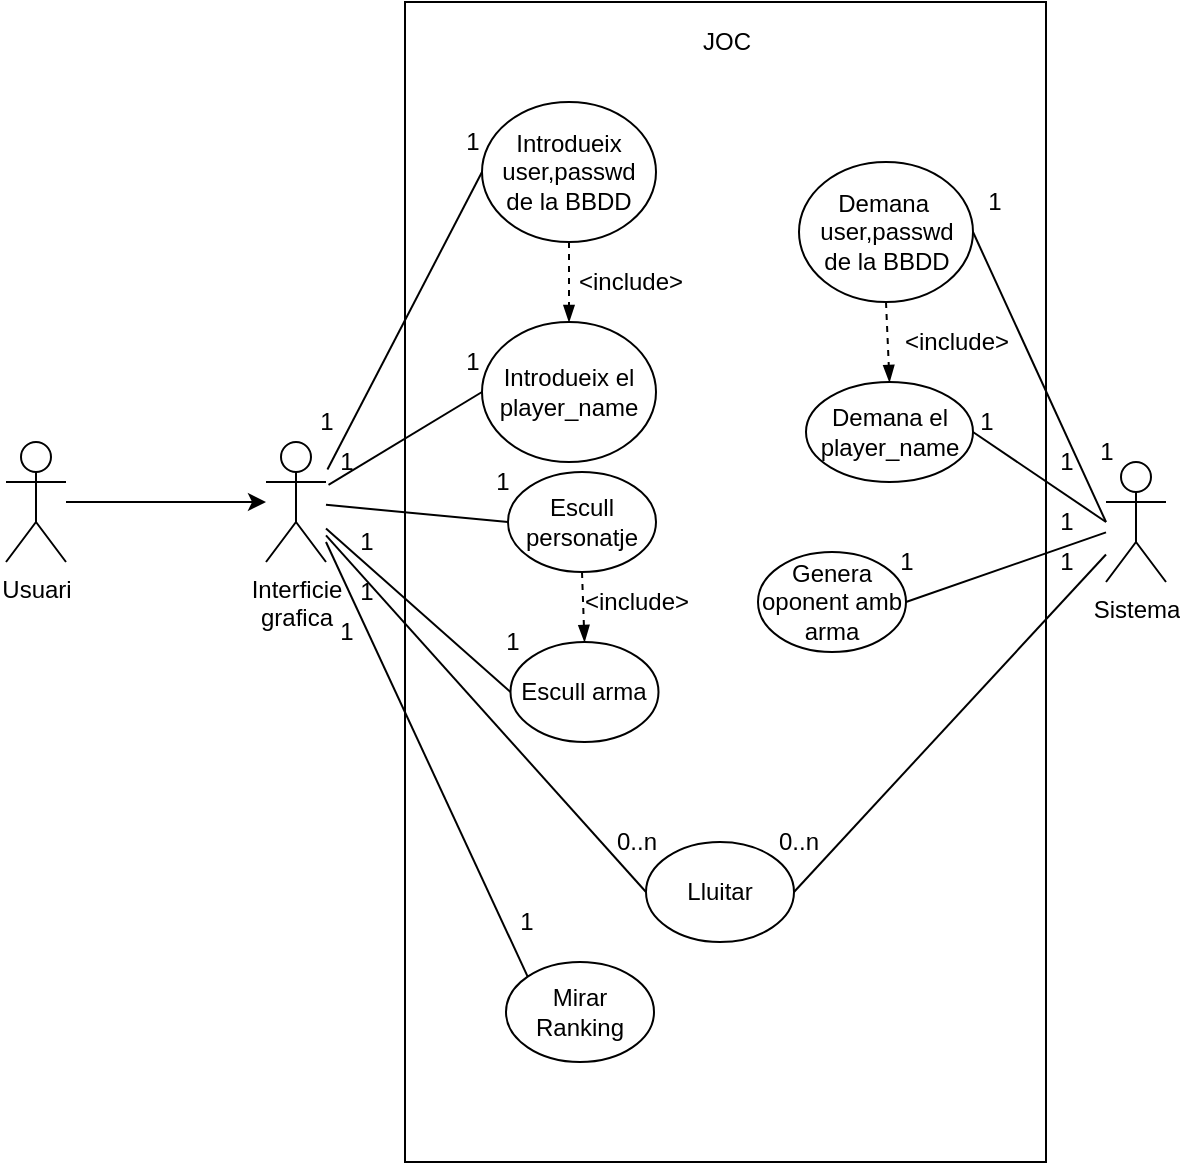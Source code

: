 <mxfile version="14.6.11" type="device"><diagram id="HAcKIJDrUcwdFLAYL2ll" name="Page-1"><mxGraphModel dx="952" dy="548" grid="1" gridSize="10" guides="1" tooltips="1" connect="1" arrows="1" fold="1" page="1" pageScale="1" pageWidth="827" pageHeight="1169" math="0" shadow="0"><root><mxCell id="0"/><mxCell id="1" parent="0"/><mxCell id="7GnJ6-5NG2d6BalJ1joT-27" value="" style="rounded=0;whiteSpace=wrap;html=1;" parent="1" vertex="1"><mxGeometry x="279.5" y="10" width="320.5" height="580" as="geometry"/></mxCell><mxCell id="7GnJ6-5NG2d6BalJ1joT-1" value="Interficie&lt;br&gt;grafica" style="shape=umlActor;verticalLabelPosition=bottom;verticalAlign=top;html=1;" parent="1" vertex="1"><mxGeometry x="210" y="230" width="30" height="60" as="geometry"/></mxCell><mxCell id="7GnJ6-5NG2d6BalJ1joT-5" value="" style="edgeStyle=orthogonalEdgeStyle;rounded=0;orthogonalLoop=1;jettySize=auto;html=1;" parent="1" source="7GnJ6-5NG2d6BalJ1joT-3" target="7GnJ6-5NG2d6BalJ1joT-1" edge="1"><mxGeometry relative="1" as="geometry"/></mxCell><mxCell id="7GnJ6-5NG2d6BalJ1joT-3" value="Usuari" style="shape=umlActor;verticalLabelPosition=bottom;verticalAlign=top;html=1;" parent="1" vertex="1"><mxGeometry x="80" y="230" width="30" height="60" as="geometry"/></mxCell><mxCell id="7GnJ6-5NG2d6BalJ1joT-10" style="rounded=0;orthogonalLoop=1;jettySize=auto;html=1;exitX=0;exitY=0.5;exitDx=0;exitDy=0;endArrow=none;endFill=0;" parent="1" source="7GnJ6-5NG2d6BalJ1joT-6" edge="1" target="7GnJ6-5NG2d6BalJ1joT-1"><mxGeometry relative="1" as="geometry"><mxPoint x="250" y="260" as="targetPoint"/></mxGeometry></mxCell><mxCell id="7GnJ6-5NG2d6BalJ1joT-29" style="edgeStyle=none;rounded=0;orthogonalLoop=1;jettySize=auto;html=1;exitX=0.5;exitY=1;exitDx=0;exitDy=0;entryX=0.5;entryY=0;entryDx=0;entryDy=0;endArrow=blockThin;endFill=1;dashed=1;" parent="1" source="7GnJ6-5NG2d6BalJ1joT-6" target="7GnJ6-5NG2d6BalJ1joT-8" edge="1"><mxGeometry relative="1" as="geometry"/></mxCell><mxCell id="7GnJ6-5NG2d6BalJ1joT-6" value="Escull personatje" style="ellipse;whiteSpace=wrap;html=1;" parent="1" vertex="1"><mxGeometry x="331" y="245" width="74" height="50" as="geometry"/></mxCell><mxCell id="7GnJ6-5NG2d6BalJ1joT-13" style="edgeStyle=none;rounded=0;orthogonalLoop=1;jettySize=auto;html=1;exitX=1;exitY=0.5;exitDx=0;exitDy=0;endArrow=none;endFill=0;" parent="1" source="7GnJ6-5NG2d6BalJ1joT-7" target="7GnJ6-5NG2d6BalJ1joT-12" edge="1"><mxGeometry relative="1" as="geometry"/></mxCell><mxCell id="7GnJ6-5NG2d6BalJ1joT-7" value="Genera oponent amb arma" style="ellipse;whiteSpace=wrap;html=1;" parent="1" vertex="1"><mxGeometry x="456" y="285" width="74" height="50" as="geometry"/></mxCell><mxCell id="7GnJ6-5NG2d6BalJ1joT-11" style="edgeStyle=none;rounded=0;orthogonalLoop=1;jettySize=auto;html=1;exitX=0;exitY=0.5;exitDx=0;exitDy=0;endArrow=none;endFill=0;" parent="1" source="7GnJ6-5NG2d6BalJ1joT-8" target="7GnJ6-5NG2d6BalJ1joT-1" edge="1"><mxGeometry relative="1" as="geometry"/></mxCell><mxCell id="7GnJ6-5NG2d6BalJ1joT-8" value="Escull arma" style="ellipse;whiteSpace=wrap;html=1;" parent="1" vertex="1"><mxGeometry x="332.25" y="330" width="74" height="50" as="geometry"/></mxCell><mxCell id="7GnJ6-5NG2d6BalJ1joT-14" style="edgeStyle=none;rounded=0;orthogonalLoop=1;jettySize=auto;html=1;exitX=0;exitY=0.5;exitDx=0;exitDy=0;endArrow=none;endFill=0;" parent="1" source="7GnJ6-5NG2d6BalJ1joT-9" target="7GnJ6-5NG2d6BalJ1joT-1" edge="1"><mxGeometry relative="1" as="geometry"/></mxCell><mxCell id="7GnJ6-5NG2d6BalJ1joT-15" style="edgeStyle=none;rounded=0;orthogonalLoop=1;jettySize=auto;html=1;exitX=1;exitY=0.5;exitDx=0;exitDy=0;endArrow=none;endFill=0;" parent="1" source="7GnJ6-5NG2d6BalJ1joT-9" target="7GnJ6-5NG2d6BalJ1joT-12" edge="1"><mxGeometry relative="1" as="geometry"/></mxCell><mxCell id="7GnJ6-5NG2d6BalJ1joT-9" value="Lluitar" style="ellipse;whiteSpace=wrap;html=1;" parent="1" vertex="1"><mxGeometry x="400" y="430" width="74" height="50" as="geometry"/></mxCell><mxCell id="7GnJ6-5NG2d6BalJ1joT-12" value="Sistema" style="shape=umlActor;verticalLabelPosition=bottom;verticalAlign=top;html=1;" parent="1" vertex="1"><mxGeometry x="630" y="240" width="30" height="60" as="geometry"/></mxCell><mxCell id="7GnJ6-5NG2d6BalJ1joT-16" value="1" style="text;html=1;align=center;verticalAlign=middle;resizable=0;points=[];autosize=1;strokeColor=none;" parent="1" vertex="1"><mxGeometry x="230" y="210" width="20" height="20" as="geometry"/></mxCell><mxCell id="7GnJ6-5NG2d6BalJ1joT-17" value="1" style="text;html=1;align=center;verticalAlign=middle;resizable=0;points=[];autosize=1;strokeColor=none;" parent="1" vertex="1"><mxGeometry x="318" y="240" width="20" height="20" as="geometry"/></mxCell><mxCell id="7GnJ6-5NG2d6BalJ1joT-18" value="1" style="text;html=1;align=center;verticalAlign=middle;resizable=0;points=[];autosize=1;strokeColor=none;" parent="1" vertex="1"><mxGeometry x="240" y="230" width="20" height="20" as="geometry"/></mxCell><mxCell id="7GnJ6-5NG2d6BalJ1joT-20" value="1" style="text;html=1;align=center;verticalAlign=middle;resizable=0;points=[];autosize=1;strokeColor=none;" parent="1" vertex="1"><mxGeometry x="303" y="70" width="20" height="20" as="geometry"/></mxCell><mxCell id="7GnJ6-5NG2d6BalJ1joT-21" value="1" style="text;html=1;align=center;verticalAlign=middle;resizable=0;points=[];autosize=1;strokeColor=none;" parent="1" vertex="1"><mxGeometry x="620" y="225" width="20" height="20" as="geometry"/></mxCell><mxCell id="7GnJ6-5NG2d6BalJ1joT-22" value="1" style="text;html=1;align=center;verticalAlign=middle;resizable=0;points=[];autosize=1;strokeColor=none;" parent="1" vertex="1"><mxGeometry x="520" y="280" width="20" height="20" as="geometry"/></mxCell><mxCell id="7GnJ6-5NG2d6BalJ1joT-23" value="1" style="text;html=1;align=center;verticalAlign=middle;resizable=0;points=[];autosize=1;strokeColor=none;" parent="1" vertex="1"><mxGeometry x="250" y="270" width="20" height="20" as="geometry"/></mxCell><mxCell id="7GnJ6-5NG2d6BalJ1joT-24" value="0..n" style="text;html=1;align=center;verticalAlign=middle;resizable=0;points=[];autosize=1;strokeColor=none;" parent="1" vertex="1"><mxGeometry x="375" y="420" width="40" height="20" as="geometry"/></mxCell><mxCell id="7GnJ6-5NG2d6BalJ1joT-25" value="0..n" style="text;html=1;align=center;verticalAlign=middle;resizable=0;points=[];autosize=1;strokeColor=none;" parent="1" vertex="1"><mxGeometry x="456" y="420" width="40" height="20" as="geometry"/></mxCell><mxCell id="7GnJ6-5NG2d6BalJ1joT-26" value="1" style="text;html=1;align=center;verticalAlign=middle;resizable=0;points=[];autosize=1;strokeColor=none;" parent="1" vertex="1"><mxGeometry x="330" y="460" width="20" height="20" as="geometry"/></mxCell><mxCell id="7GnJ6-5NG2d6BalJ1joT-28" value="JOC" style="text;html=1;align=center;verticalAlign=middle;resizable=0;points=[];autosize=1;strokeColor=none;" parent="1" vertex="1"><mxGeometry x="419.75" y="20" width="40" height="20" as="geometry"/></mxCell><mxCell id="7GnJ6-5NG2d6BalJ1joT-30" value="&amp;lt;include&amp;gt;" style="text;html=1;align=center;verticalAlign=middle;resizable=0;points=[];autosize=1;strokeColor=none;" parent="1" vertex="1"><mxGeometry x="360" y="300" width="70" height="20" as="geometry"/></mxCell><mxCell id="C2T0BjxdCzzLrKZzQhR_-2" style="rounded=0;orthogonalLoop=1;jettySize=auto;html=1;exitX=0;exitY=0;exitDx=0;exitDy=0;endArrow=none;endFill=0;" parent="1" source="C2T0BjxdCzzLrKZzQhR_-1" edge="1"><mxGeometry relative="1" as="geometry"><mxPoint x="240" y="280" as="targetPoint"/></mxGeometry></mxCell><mxCell id="C2T0BjxdCzzLrKZzQhR_-1" value="Mirar Ranking" style="ellipse;whiteSpace=wrap;html=1;" parent="1" vertex="1"><mxGeometry x="330" y="490" width="74" height="50" as="geometry"/></mxCell><mxCell id="aAVDLjtHf0Jgn_9ckFUV-1" value="Demana&amp;nbsp; user,passwd&lt;br&gt;de la BBDD" style="ellipse;whiteSpace=wrap;html=1;" vertex="1" parent="1"><mxGeometry x="476.5" y="90" width="87" height="70" as="geometry"/></mxCell><mxCell id="aAVDLjtHf0Jgn_9ckFUV-2" style="edgeStyle=none;rounded=0;orthogonalLoop=1;jettySize=auto;html=1;exitX=1;exitY=0.5;exitDx=0;exitDy=0;endArrow=none;endFill=0;" edge="1" parent="1" source="aAVDLjtHf0Jgn_9ckFUV-1"><mxGeometry relative="1" as="geometry"><mxPoint x="431.5" y="365" as="sourcePoint"/><mxPoint x="630" y="270" as="targetPoint"/></mxGeometry></mxCell><mxCell id="aAVDLjtHf0Jgn_9ckFUV-3" value="Demana el player_name" style="ellipse;whiteSpace=wrap;html=1;" vertex="1" parent="1"><mxGeometry x="480" y="200" width="83.5" height="50" as="geometry"/></mxCell><mxCell id="aAVDLjtHf0Jgn_9ckFUV-4" style="edgeStyle=none;rounded=0;orthogonalLoop=1;jettySize=auto;html=1;exitX=0.5;exitY=1;exitDx=0;exitDy=0;entryX=0.5;entryY=0;entryDx=0;entryDy=0;endArrow=blockThin;endFill=1;dashed=1;" edge="1" parent="1" source="aAVDLjtHf0Jgn_9ckFUV-1" target="aAVDLjtHf0Jgn_9ckFUV-3"><mxGeometry relative="1" as="geometry"><mxPoint x="425" y="170" as="sourcePoint"/><mxPoint x="425" y="200" as="targetPoint"/></mxGeometry></mxCell><mxCell id="aAVDLjtHf0Jgn_9ckFUV-5" value="&amp;lt;include&amp;gt;" style="text;html=1;align=center;verticalAlign=middle;resizable=0;points=[];autosize=1;strokeColor=none;" vertex="1" parent="1"><mxGeometry x="520" y="170" width="70" height="20" as="geometry"/></mxCell><mxCell id="aAVDLjtHf0Jgn_9ckFUV-7" style="edgeStyle=none;rounded=0;orthogonalLoop=1;jettySize=auto;html=1;exitX=1;exitY=0.5;exitDx=0;exitDy=0;endArrow=none;endFill=0;" edge="1" parent="1" source="aAVDLjtHf0Jgn_9ckFUV-3"><mxGeometry relative="1" as="geometry"><mxPoint x="573.5" y="135" as="sourcePoint"/><mxPoint x="630" y="270" as="targetPoint"/></mxGeometry></mxCell><mxCell id="aAVDLjtHf0Jgn_9ckFUV-8" value="1" style="text;html=1;align=center;verticalAlign=middle;resizable=0;points=[];autosize=1;strokeColor=none;" vertex="1" parent="1"><mxGeometry x="560" y="210" width="20" height="20" as="geometry"/></mxCell><mxCell id="aAVDLjtHf0Jgn_9ckFUV-9" value="1" style="text;html=1;align=center;verticalAlign=middle;resizable=0;points=[];autosize=1;strokeColor=none;" vertex="1" parent="1"><mxGeometry x="563.5" y="100" width="20" height="20" as="geometry"/></mxCell><mxCell id="aAVDLjtHf0Jgn_9ckFUV-10" value="Introdueix user,passwd&lt;br&gt;de la BBDD" style="ellipse;whiteSpace=wrap;html=1;" vertex="1" parent="1"><mxGeometry x="318" y="60" width="87" height="70" as="geometry"/></mxCell><mxCell id="aAVDLjtHf0Jgn_9ckFUV-11" value="Introdueix el player_name" style="ellipse;whiteSpace=wrap;html=1;" vertex="1" parent="1"><mxGeometry x="318" y="170" width="87" height="70" as="geometry"/></mxCell><mxCell id="aAVDLjtHf0Jgn_9ckFUV-12" style="edgeStyle=none;rounded=0;orthogonalLoop=1;jettySize=auto;html=1;exitX=0.5;exitY=1;exitDx=0;exitDy=0;entryX=0.5;entryY=0;entryDx=0;entryDy=0;endArrow=blockThin;endFill=1;dashed=1;" edge="1" parent="1" source="aAVDLjtHf0Jgn_9ckFUV-10" target="aAVDLjtHf0Jgn_9ckFUV-11"><mxGeometry relative="1" as="geometry"><mxPoint x="274.25" y="180" as="sourcePoint"/><mxPoint x="274.25" y="210" as="targetPoint"/></mxGeometry></mxCell><mxCell id="aAVDLjtHf0Jgn_9ckFUV-13" value="&amp;lt;include&amp;gt;" style="text;html=1;align=center;verticalAlign=middle;resizable=0;points=[];autosize=1;strokeColor=none;" vertex="1" parent="1"><mxGeometry x="357" y="140" width="70" height="20" as="geometry"/></mxCell><mxCell id="aAVDLjtHf0Jgn_9ckFUV-15" style="rounded=0;orthogonalLoop=1;jettySize=auto;html=1;exitX=0;exitY=0.5;exitDx=0;exitDy=0;endArrow=none;endFill=0;" edge="1" parent="1" source="aAVDLjtHf0Jgn_9ckFUV-11"><mxGeometry relative="1" as="geometry"><mxPoint x="241.25" y="251.415" as="targetPoint"/><mxPoint x="332.25" y="260" as="sourcePoint"/></mxGeometry></mxCell><mxCell id="aAVDLjtHf0Jgn_9ckFUV-16" style="rounded=0;orthogonalLoop=1;jettySize=auto;html=1;exitX=0;exitY=0.5;exitDx=0;exitDy=0;endArrow=none;endFill=0;entryX=0.036;entryY=0.686;entryDx=0;entryDy=0;entryPerimeter=0;" edge="1" parent="1" source="aAVDLjtHf0Jgn_9ckFUV-10" target="7GnJ6-5NG2d6BalJ1joT-18"><mxGeometry relative="1" as="geometry"><mxPoint x="251.25" y="261.415" as="targetPoint"/><mxPoint x="328.0" y="215" as="sourcePoint"/></mxGeometry></mxCell><mxCell id="aAVDLjtHf0Jgn_9ckFUV-17" value="1" style="text;html=1;align=center;verticalAlign=middle;resizable=0;points=[];autosize=1;strokeColor=none;" vertex="1" parent="1"><mxGeometry x="303" y="180" width="20" height="20" as="geometry"/></mxCell><mxCell id="aAVDLjtHf0Jgn_9ckFUV-18" value="1" style="text;html=1;align=center;verticalAlign=middle;resizable=0;points=[];autosize=1;strokeColor=none;" vertex="1" parent="1"><mxGeometry x="600" y="230" width="20" height="20" as="geometry"/></mxCell><mxCell id="aAVDLjtHf0Jgn_9ckFUV-19" value="1" style="text;html=1;align=center;verticalAlign=middle;resizable=0;points=[];autosize=1;strokeColor=none;" vertex="1" parent="1"><mxGeometry x="600" y="260" width="20" height="20" as="geometry"/></mxCell><mxCell id="aAVDLjtHf0Jgn_9ckFUV-20" value="1" style="text;html=1;align=center;verticalAlign=middle;resizable=0;points=[];autosize=1;strokeColor=none;" vertex="1" parent="1"><mxGeometry x="600" y="280" width="20" height="20" as="geometry"/></mxCell><mxCell id="aAVDLjtHf0Jgn_9ckFUV-21" value="1" style="text;html=1;align=center;verticalAlign=middle;resizable=0;points=[];autosize=1;strokeColor=none;" vertex="1" parent="1"><mxGeometry x="323" y="320" width="20" height="20" as="geometry"/></mxCell><mxCell id="aAVDLjtHf0Jgn_9ckFUV-23" value="1" style="text;html=1;align=center;verticalAlign=middle;resizable=0;points=[];autosize=1;strokeColor=none;" vertex="1" parent="1"><mxGeometry x="250" y="295" width="20" height="20" as="geometry"/></mxCell><mxCell id="aAVDLjtHf0Jgn_9ckFUV-24" value="1" style="text;html=1;align=center;verticalAlign=middle;resizable=0;points=[];autosize=1;strokeColor=none;" vertex="1" parent="1"><mxGeometry x="240" y="315" width="20" height="20" as="geometry"/></mxCell></root></mxGraphModel></diagram></mxfile>